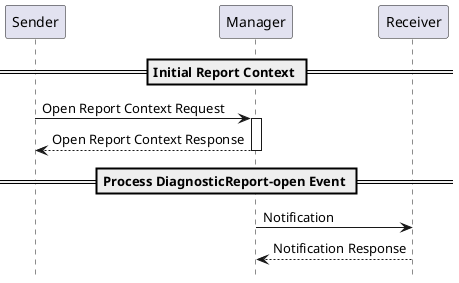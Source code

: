 @startuml

hide footbox

participant "Sender" as Sender
participant "Manager" as Manager
participant "Receiver" as Receiver

== Initial Report Context ==

Sender->Manager: Open Report Context Request
activate Manager
Manager-->Sender: Open Report Context Response
deactivate Manager

== Process DiagnosticReport-open Event ==
Manager->Receiver: Notification
Receiver-->Manager: Notification Response

@enduml